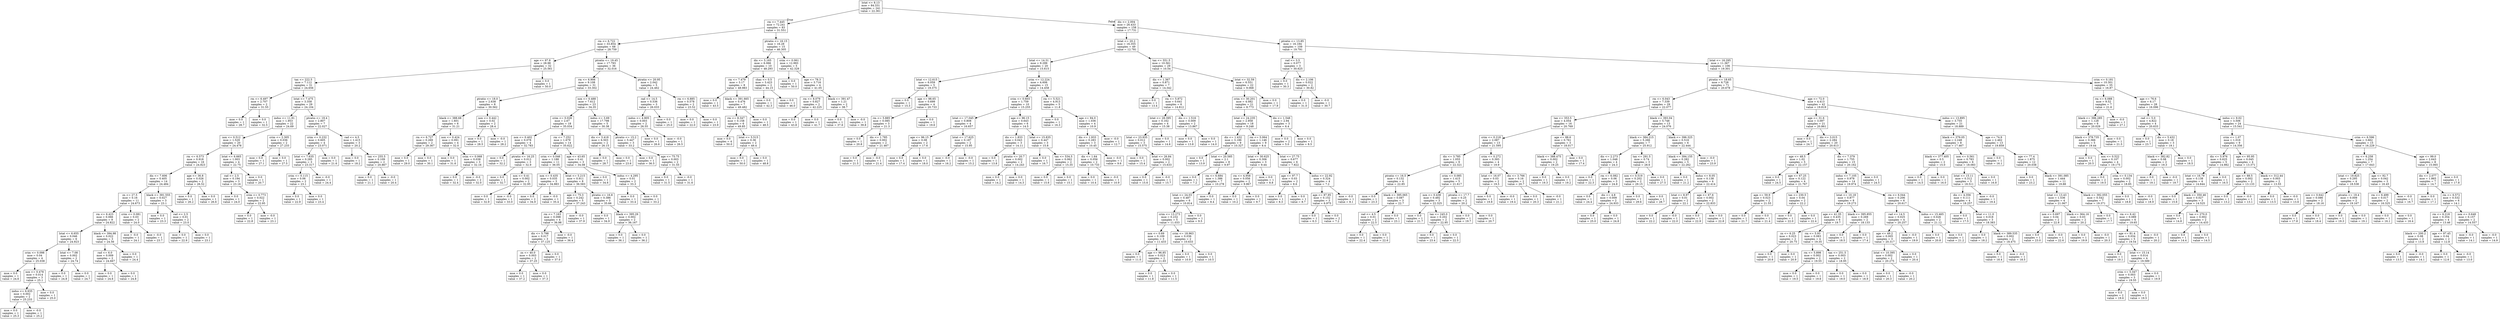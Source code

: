 digraph Tree {
node [shape=box] ;
0 [label="lstat <= 8.13\nmse = 84.331\nsamples = 241\nvalue = 22.361"] ;
1 [label="rm <= 7.445\nmse = 72.241\nsamples = 83\nvalue = 31.551"] ;
0 -> 1 [labeldistance=2.5, labelangle=45, headlabel="True"] ;
2 [label="rm <= 6.722\nmse = 33.854\nsamples = 68\nvalue = 28.759"] ;
1 -> 2 ;
3 [label="age <= 97.8\nmse = 28.98\nsamples = 32\nvalue = 25.561"] ;
2 -> 3 ;
4 [label="tax <= 222.5\nmse = 7.112\nsamples = 31\nvalue = 24.656"] ;
3 -> 4 ;
5 [label="rm <= 6.497\nmse = 2.707\nsamples = 2\nvalue = 31.55"] ;
4 -> 5 ;
6 [label="mse = 0.0\nsamples = 1\nvalue = 28.7"] ;
5 -> 6 ;
7 [label="mse = 0.0\nsamples = 1\nvalue = 32.5"] ;
5 -> 7 ;
8 [label="lstat <= 7.475\nmse = 3.358\nsamples = 29\nvalue = 24.104"] ;
4 -> 8 ;
9 [label="indus <= 11.91\nmse = 1.953\nsamples = 22\nvalue = 24.69"] ;
8 -> 9 ;
10 [label="nox <= 0.512\nmse = 1.529\nsamples = 20\nvalue = 24.478"] ;
9 -> 10 ;
11 [label="rm <= 6.573\nmse = 0.918\nsamples = 16\nvalue = 24.823"] ;
10 -> 11 ;
12 [label="dis <= 7.606\nmse = 0.405\nsamples = 14\nvalue = 24.484"] ;
11 -> 12 ;
13 [label="zn <= 27.5\nmse = 0.16\nsamples = 11\nvalue = 24.673"] ;
12 -> 13 ;
14 [label="rm <= 6.423\nmse = 0.066\nsamples = 9\nvalue = 24.822"] ;
13 -> 14 ;
15 [label="lstat <= 6.655\nmse = 0.046\nsamples = 6\nvalue = 24.923"] ;
14 -> 15 ;
16 [label="crim <= 0.098\nmse = 0.04\nsamples = 4\nvalue = 25.038"] ;
15 -> 16 ;
17 [label="mse = 0.0\nsamples = 1\nvalue = 24.6"] ;
16 -> 17 ;
18 [label="nox <= 0.478\nmse = 0.014\nsamples = 3\nvalue = 25.1"] ;
16 -> 18 ;
19 [label="indus <= 6.935\nmse = 0.002\nsamples = 2\nvalue = 25.233"] ;
18 -> 19 ;
20 [label="mse = 0.0\nsamples = 1\nvalue = 25.3"] ;
19 -> 20 ;
21 [label="mse = -0.0\nsamples = 1\nvalue = 25.2"] ;
19 -> 21 ;
22 [label="mse = 0.0\nsamples = 1\nvalue = 25.0"] ;
18 -> 22 ;
23 [label="lstat <= 7.08\nmse = 0.002\nsamples = 2\nvalue = 24.74"] ;
15 -> 23 ;
24 [label="mse = 0.0\nsamples = 1\nvalue = 24.8"] ;
23 -> 24 ;
25 [label="mse = 0.0\nsamples = 1\nvalue = 24.7"] ;
23 -> 25 ;
26 [label="black <= 394.98\nmse = 0.022\nsamples = 3\nvalue = 24.56"] ;
14 -> 26 ;
27 [label="rad <= 6.0\nmse = 0.009\nsamples = 2\nvalue = 24.667"] ;
26 -> 27 ;
28 [label="mse = 0.0\nsamples = 1\nvalue = 24.6"] ;
27 -> 28 ;
29 [label="mse = 0.0\nsamples = 1\nvalue = 24.8"] ;
27 -> 29 ;
30 [label="mse = 0.0\nsamples = 1\nvalue = 24.4"] ;
26 -> 30 ;
31 [label="crim <= 0.081\nmse = 0.03\nsamples = 2\nvalue = 24.0"] ;
13 -> 31 ;
32 [label="mse = -0.0\nsamples = 1\nvalue = 24.1"] ;
31 -> 32 ;
33 [label="mse = -0.0\nsamples = 1\nvalue = 23.7"] ;
31 -> 33 ;
34 [label="black <= 391.555\nmse = 0.027\nsamples = 3\nvalue = 23.1"] ;
12 -> 34 ;
35 [label="mse = 0.0\nsamples = 1\nvalue = 23.3"] ;
34 -> 35 ;
36 [label="rad <= 2.5\nmse = 0.01\nsamples = 2\nvalue = 23.0"] ;
34 -> 36 ;
37 [label="mse = 0.0\nsamples = 1\nvalue = 22.9"] ;
36 -> 37 ;
38 [label="mse = 0.0\nsamples = 1\nvalue = 23.1"] ;
36 -> 38 ;
39 [label="age <= 36.8\nmse = 0.026\nsamples = 2\nvalue = 26.52"] ;
11 -> 39 ;
40 [label="mse = 0.0\nsamples = 1\nvalue = 26.2"] ;
39 -> 40 ;
41 [label="mse = 0.0\nsamples = 1\nvalue = 26.6"] ;
39 -> 41 ;
42 [label="lstat <= 6.665\nmse = 1.003\nsamples = 4\nvalue = 22.75"] ;
10 -> 42 ;
43 [label="rad <= 2.5\nmse = 0.194\nsamples = 3\nvalue = 23.16"] ;
42 -> 43 ;
44 [label="mse = 0.0\nsamples = 1\nvalue = 24.0"] ;
43 -> 44 ;
45 [label="crim <= 0.773\nmse = 0.022\nsamples = 2\nvalue = 22.95"] ;
43 -> 45 ;
46 [label="mse = 0.0\nsamples = 1\nvalue = 22.8"] ;
45 -> 46 ;
47 [label="mse = -0.0\nsamples = 1\nvalue = 23.1"] ;
45 -> 47 ;
48 [label="mse = 0.0\nsamples = 1\nvalue = 20.7"] ;
42 -> 48 ;
49 [label="crim <= 2.305\nmse = 0.036\nsamples = 2\nvalue = 27.233"] ;
9 -> 49 ;
50 [label="mse = 0.0\nsamples = 1\nvalue = 27.1"] ;
49 -> 50 ;
51 [label="mse = 0.0\nsamples = 1\nvalue = 27.5"] ;
49 -> 51 ;
52 [label="ptratio <= 19.4\nmse = 2.807\nsamples = 7\nvalue = 22.027"] ;
8 -> 52 ;
53 [label="crim <= 0.232\nmse = 0.605\nsamples = 4\nvalue = 23.071"] ;
52 -> 53 ;
54 [label="lstat <= 7.635\nmse = 0.285\nsamples = 3\nvalue = 23.317"] ;
53 -> 54 ;
55 [label="crim <= 0.115\nmse = 0.06\nsamples = 2\nvalue = 23.1"] ;
54 -> 55 ;
56 [label="mse = 0.0\nsamples = 1\nvalue = 22.9"] ;
55 -> 56 ;
57 [label="mse = 0.0\nsamples = 1\nvalue = 23.4"] ;
55 -> 57 ;
58 [label="mse = -0.0\nsamples = 1\nvalue = 24.4"] ;
54 -> 58 ;
59 [label="mse = 0.0\nsamples = 1\nvalue = 21.6"] ;
53 -> 59 ;
60 [label="rad <= 4.5\nmse = 1.415\nsamples = 3\nvalue = 20.2"] ;
52 -> 60 ;
61 [label="mse = 0.0\nsamples = 1\nvalue = 18.2"] ;
60 -> 61 ;
62 [label="tax <= 255.5\nmse = 0.109\nsamples = 2\nvalue = 20.867"] ;
60 -> 62 ;
63 [label="mse = 0.0\nsamples = 1\nvalue = 21.1"] ;
62 -> 63 ;
64 [label="mse = -0.0\nsamples = 1\nvalue = 20.4"] ;
62 -> 64 ;
65 [label="mse = 0.0\nsamples = 1\nvalue = 50.0"] ;
3 -> 65 ;
66 [label="ptratio <= 19.45\nmse = 17.793\nsamples = 36\nvalue = 32.016"] ;
2 -> 66 ;
67 [label="rm <= 6.906\nmse = 9.108\nsamples = 31\nvalue = 33.302"] ;
66 -> 67 ;
68 [label="ptratio <= 18.0\nmse = 2.638\nsamples = 8\nvalue = 30.562"] ;
67 -> 68 ;
69 [label="black <= 388.68\nmse = 1.601\nsamples = 6\nvalue = 31.21"] ;
68 -> 69 ;
70 [label="rm <= 6.727\nmse = 0.269\nsamples = 2\nvalue = 29.367"] ;
69 -> 70 ;
71 [label="mse = 0.0\nsamples = 1\nvalue = 29.0"] ;
70 -> 71 ;
72 [label="mse = 0.0\nsamples = 1\nvalue = 30.1"] ;
70 -> 72 ;
73 [label="nox <= 0.424\nmse = 0.091\nsamples = 4\nvalue = 32.0"] ;
69 -> 73 ;
74 [label="mse = 0.0\nsamples = 1\nvalue = 31.6"] ;
73 -> 74 ;
75 [label="crim <= 0.068\nmse = 0.038\nsamples = 3\nvalue = 32.16"] ;
73 -> 75 ;
76 [label="mse = 0.0\nsamples = 1\nvalue = 32.4"] ;
75 -> 76 ;
77 [label="mse = -0.0\nsamples = 2\nvalue = 32.0"] ;
75 -> 77 ;
78 [label="nox <= 0.442\nmse = 0.02\nsamples = 2\nvalue = 28.4"] ;
68 -> 78 ;
79 [label="mse = 0.0\nsamples = 1\nvalue = 28.5"] ;
78 -> 79 ;
80 [label="mse = -0.0\nsamples = 1\nvalue = 28.2"] ;
78 -> 80 ;
81 [label="nox <= 0.488\nmse = 7.612\nsamples = 23\nvalue = 34.35"] ;
67 -> 81 ;
82 [label="crim <= 0.026\nmse = 2.67\nsamples = 18\nvalue = 35.034"] ;
81 -> 82 ;
83 [label="nox <= 0.402\nmse = 0.078\nsamples = 4\nvalue = 32.783"] ;
82 -> 83 ;
84 [label="mse = 0.0\nsamples = 1\nvalue = 32.2"] ;
83 -> 84 ;
85 [label="ptratio <= 16.25\nmse = 0.012\nsamples = 3\nvalue = 32.9"] ;
83 -> 85 ;
86 [label="mse = 0.0\nsamples = 1\nvalue = 32.7"] ;
85 -> 86 ;
87 [label="nox <= 0.41\nmse = 0.002\nsamples = 2\nvalue = 32.95"] ;
85 -> 87 ;
88 [label="mse = 0.0\nsamples = 1\nvalue = 32.9"] ;
87 -> 88 ;
89 [label="mse = -0.0\nsamples = 1\nvalue = 33.0"] ;
87 -> 89 ;
90 [label="rm <= 7.252\nmse = 1.679\nsamples = 14\nvalue = 35.622"] ;
82 -> 90 ;
91 [label="crim <= 0.046\nmse = 1.188\nsamples = 11\nvalue = 36.05"] ;
90 -> 91 ;
92 [label="nox <= 0.435\nmse = 0.035\nsamples = 3\nvalue = 34.983"] ;
91 -> 92 ;
93 [label="mse = 0.0\nsamples = 2\nvalue = 34.9"] ;
92 -> 93 ;
94 [label="mse = -0.0\nsamples = 1\nvalue = 35.4"] ;
92 -> 94 ;
95 [label="lstat <= 5.215\nmse = 0.911\nsamples = 8\nvalue = 36.583"] ;
91 -> 95 ;
96 [label="age <= 75.3\nmse = 0.242\nsamples = 5\nvalue = 37.243"] ;
95 -> 96 ;
97 [label="rm <= 7.163\nmse = 0.098\nsamples = 4\nvalue = 36.98"] ;
96 -> 97 ;
98 [label="dis <= 5.798\nmse = 0.017\nsamples = 3\nvalue = 37.125"] ;
97 -> 98 ;
99 [label="zn <= 40.0\nmse = 0.003\nsamples = 2\nvalue = 37.25"] ;
98 -> 99 ;
100 [label="mse = 0.0\nsamples = 1\nvalue = 37.2"] ;
99 -> 100 ;
101 [label="mse = 0.0\nsamples = 1\nvalue = 37.3"] ;
99 -> 101 ;
102 [label="mse = 0.0\nsamples = 1\nvalue = 37.0"] ;
98 -> 102 ;
103 [label="mse = -0.0\nsamples = 1\nvalue = 36.4"] ;
97 -> 103 ;
104 [label="mse = -0.0\nsamples = 1\nvalue = 37.9"] ;
96 -> 104 ;
105 [label="ptratio <= 16.8\nmse = 0.386\nsamples = 3\nvalue = 35.66"] ;
95 -> 105 ;
106 [label="mse = 0.0\nsamples = 1\nvalue = 34.9"] ;
105 -> 106 ;
107 [label="black <= 395.29\nmse = 0.002\nsamples = 2\nvalue = 36.167"] ;
105 -> 107 ;
108 [label="mse = 0.0\nsamples = 1\nvalue = 36.1"] ;
107 -> 108 ;
109 [label="mse = 0.0\nsamples = 1\nvalue = 36.2"] ;
107 -> 109 ;
110 [label="age <= 43.65\nmse = 0.41\nsamples = 3\nvalue = 34.08"] ;
90 -> 110 ;
111 [label="mse = 0.0\nsamples = 1\nvalue = 34.6"] ;
110 -> 111 ;
112 [label="indus <= 4.295\nmse = 0.01\nsamples = 2\nvalue = 33.3"] ;
110 -> 112 ;
113 [label="mse = 0.0\nsamples = 1\nvalue = 33.4"] ;
112 -> 113 ;
114 [label="mse = 0.0\nsamples = 1\nvalue = 33.2"] ;
112 -> 114 ;
115 [label="indus <= 3.69\nmse = 17.798\nsamples = 5\nvalue = 30.38"] ;
81 -> 115 ;
116 [label="dis <= 3.418\nmse = 6.503\nsamples = 2\nvalue = 26.15"] ;
115 -> 116 ;
117 [label="mse = 0.0\nsamples = 1\nvalue = 28.7"] ;
116 -> 117 ;
118 [label="mse = 0.0\nsamples = 1\nvalue = 23.6"] ;
116 -> 118 ;
119 [label="ptratio <= 15.2\nmse = 5.447\nsamples = 3\nvalue = 33.2"] ;
115 -> 119 ;
120 [label="mse = 0.0\nsamples = 1\nvalue = 36.5"] ;
119 -> 120 ;
121 [label="age <= 75.75\nmse = 0.003\nsamples = 2\nvalue = 31.55"] ;
119 -> 121 ;
122 [label="mse = 0.0\nsamples = 1\nvalue = 31.5"] ;
121 -> 122 ;
123 [label="mse = -0.0\nsamples = 1\nvalue = 31.6"] ;
121 -> 123 ;
124 [label="ptratio <= 20.95\nmse = 2.042\nsamples = 5\nvalue = 24.462"] ;
66 -> 124 ;
125 [label="rad <= 14.5\nmse = 0.536\nsamples = 3\nvalue = 26.033"] ;
124 -> 125 ;
126 [label="indus <= 4.905\nmse = 0.003\nsamples = 2\nvalue = 26.55"] ;
125 -> 126 ;
127 [label="mse = 0.0\nsamples = 1\nvalue = 26.6"] ;
126 -> 127 ;
128 [label="mse = -0.0\nsamples = 1\nvalue = 26.5"] ;
126 -> 128 ;
129 [label="mse = 0.0\nsamples = 1\nvalue = 25.0"] ;
125 -> 129 ;
130 [label="rm <= 6.885\nmse = 0.578\nsamples = 2\nvalue = 23.52"] ;
124 -> 130 ;
131 [label="mse = 0.0\nsamples = 1\nvalue = 22.0"] ;
130 -> 131 ;
132 [label="mse = 0.0\nsamples = 1\nvalue = 23.9"] ;
130 -> 132 ;
133 [label="ptratio <= 16.15\nmse = 16.28\nsamples = 15\nvalue = 46.305"] ;
1 -> 133 ;
134 [label="dis <= 5.165\nmse = 6.066\nsamples = 10\nvalue = 48.293"] ;
133 -> 134 ;
135 [label="rm <= 7.479\nmse = 3.17\nsamples = 8\nvalue = 48.983"] ;
134 -> 135 ;
136 [label="mse = 0.0\nsamples = 1\nvalue = 43.5"] ;
135 -> 136 ;
137 [label="black <= 391.665\nmse = 0.476\nsamples = 7\nvalue = 49.482"] ;
135 -> 137 ;
138 [label="rm <= 8.347\nmse = 0.158\nsamples = 6\nvalue = 49.85"] ;
137 -> 138 ;
139 [label="mse = 0.0\nsamples = 4\nvalue = 50.0"] ;
138 -> 139 ;
140 [label="lstat <= 5.515\nmse = 0.36\nsamples = 2\nvalue = 49.4"] ;
138 -> 140 ;
141 [label="mse = 0.0\nsamples = 1\nvalue = 50.0"] ;
140 -> 141 ;
142 [label="mse = 0.0\nsamples = 1\nvalue = 48.8"] ;
140 -> 142 ;
143 [label="mse = 0.0\nsamples = 1\nvalue = 48.5"] ;
137 -> 143 ;
144 [label="chas <= 0.5\nmse = 3.423\nsamples = 2\nvalue = 44.15"] ;
134 -> 144 ;
145 [label="mse = 0.0\nsamples = 1\nvalue = 42.3"] ;
144 -> 145 ;
146 [label="mse = 0.0\nsamples = 1\nvalue = 46.0"] ;
144 -> 146 ;
147 [label="crim <= 0.061\nmse = 12.993\nsamples = 5\nvalue = 42.329"] ;
133 -> 147 ;
148 [label="mse = 0.0\nsamples = 1\nvalue = 50.0"] ;
147 -> 148 ;
149 [label="age <= 78.3\nmse = 3.716\nsamples = 4\nvalue = 41.05"] ;
147 -> 149 ;
150 [label="rm <= 8.079\nmse = 0.827\nsamples = 2\nvalue = 42.225"] ;
149 -> 150 ;
151 [label="mse = 0.0\nsamples = 1\nvalue = 43.8"] ;
150 -> 151 ;
152 [label="mse = 0.0\nsamples = 1\nvalue = 41.7"] ;
150 -> 152 ;
153 [label="black <= 391.47\nmse = 1.21\nsamples = 2\nvalue = 38.7"] ;
149 -> 153 ;
154 [label="mse = 0.0\nsamples = 1\nvalue = 37.6"] ;
153 -> 154 ;
155 [label="mse = -0.0\nsamples = 1\nvalue = 39.8"] ;
153 -> 155 ;
156 [label="dis <= 2.004\nmse = 26.433\nsamples = 158\nvalue = 17.731"] ;
0 -> 156 [labeldistance=2.5, labelangle=-45, headlabel="False"] ;
157 [label="lstat <= 20.2\nmse = 16.355\nsamples = 49\nvalue = 12.781"] ;
156 -> 157 ;
158 [label="lstat <= 14.31\nmse = 9.299\nsamples = 20\nvalue = 15.615"] ;
157 -> 158 ;
159 [label="lstat <= 12.615\nmse = 6.059\nsamples = 5\nvalue = 19.375"] ;
158 -> 159 ;
160 [label="mse = 0.0\nsamples = 1\nvalue = 15.3"] ;
159 -> 160 ;
161 [label="age <= 98.65\nmse = 0.699\nsamples = 4\nvalue = 20.733"] ;
159 -> 161 ;
162 [label="rm <= 5.885\nmse = 0.085\nsamples = 3\nvalue = 21.3"] ;
161 -> 162 ;
163 [label="mse = 0.0\nsamples = 1\nvalue = 20.8"] ;
162 -> 163 ;
164 [label="dis <= 1.785\nmse = 0.002\nsamples = 2\nvalue = 21.467"] ;
162 -> 164 ;
165 [label="mse = 0.0\nsamples = 1\nvalue = 21.5"] ;
164 -> 165 ;
166 [label="mse = -0.0\nsamples = 1\nvalue = 21.4"] ;
164 -> 166 ;
167 [label="mse = 0.0\nsamples = 1\nvalue = 19.6"] ;
161 -> 167 ;
168 [label="crim <= 12.224\nmse = 4.606\nsamples = 15\nvalue = 14.458"] ;
158 -> 168 ;
169 [label="crim <= 0.603\nmse = 1.759\nsamples = 10\nvalue = 15.255"] ;
168 -> 169 ;
170 [label="lstat <= 17.045\nmse = 0.808\nsamples = 4\nvalue = 16.657"] ;
169 -> 170 ;
171 [label="age <= 96.15\nmse = 0.08\nsamples = 2\nvalue = 17.6"] ;
170 -> 171 ;
172 [label="mse = 0.0\nsamples = 1\nvalue = 17.4"] ;
171 -> 172 ;
173 [label="mse = 0.0\nsamples = 1\nvalue = 18.0"] ;
171 -> 173 ;
174 [label="lstat <= 17.625\nmse = 0.187\nsamples = 2\nvalue = 15.95"] ;
170 -> 174 ;
175 [label="mse = -0.0\nsamples = 1\nvalue = 16.2"] ;
174 -> 175 ;
176 [label="mse = -0.0\nsamples = 1\nvalue = 15.2"] ;
174 -> 176 ;
177 [label="age <= 96.15\nmse = 0.643\nsamples = 6\nvalue = 14.5"] ;
169 -> 177 ;
178 [label="dis <= 1.833\nmse = 0.043\nsamples = 3\nvalue = 14.11"] ;
177 -> 178 ;
179 [label="mse = 0.0\nsamples = 1\nvalue = 13.8"] ;
178 -> 179 ;
180 [label="ptratio <= 20.7\nmse = 0.002\nsamples = 2\nvalue = 14.243"] ;
178 -> 180 ;
181 [label="mse = 0.0\nsamples = 1\nvalue = 14.2"] ;
180 -> 181 ;
182 [label="mse = 0.0\nsamples = 1\nvalue = 14.3"] ;
180 -> 182 ;
183 [label="lstat <= 15.835\nmse = 0.447\nsamples = 3\nvalue = 15.8"] ;
177 -> 183 ;
184 [label="mse = 0.0\nsamples = 1\nvalue = 16.7"] ;
183 -> 184 ;
185 [label="tax <= 534.5\nmse = 0.062\nsamples = 2\nvalue = 15.35"] ;
183 -> 185 ;
186 [label="mse = 0.0\nsamples = 1\nvalue = 15.6"] ;
185 -> 186 ;
187 [label="mse = 0.0\nsamples = 1\nvalue = 15.1"] ;
185 -> 187 ;
188 [label="rm <= 5.521\nmse = 4.913\nsamples = 5\nvalue = 11.8"] ;
168 -> 188 ;
189 [label="mse = 0.0\nsamples = 1\nvalue = 16.3"] ;
188 -> 189 ;
190 [label="age <= 94.0\nmse = 1.036\nsamples = 4\nvalue = 10.9"] ;
188 -> 190 ;
191 [label="dis <= 1.933\nmse = 0.283\nsamples = 3\nvalue = 10.45"] ;
190 -> 191 ;
192 [label="dis <= 1.64\nmse = 0.056\nsamples = 2\nvalue = 10.733"] ;
191 -> 192 ;
193 [label="mse = 0.0\nsamples = 1\nvalue = 10.4"] ;
192 -> 193 ;
194 [label="mse = -0.0\nsamples = 1\nvalue = 10.9"] ;
192 -> 194 ;
195 [label="mse = -0.0\nsamples = 1\nvalue = 9.6"] ;
191 -> 195 ;
196 [label="mse = -0.0\nsamples = 1\nvalue = 12.7"] ;
190 -> 196 ;
197 [label="tax <= 551.5\nmse = 10.561\nsamples = 29\nvalue = 10.54"] ;
157 -> 197 ;
198 [label="dis <= 1.367\nmse = 0.871\nsamples = 7\nvalue = 14.342"] ;
197 -> 198 ;
199 [label="mse = 0.0\nsamples = 1\nvalue = 13.4"] ;
198 -> 199 ;
200 [label="rm <= 5.872\nmse = 0.641\nsamples = 6\nvalue = 14.812"] ;
198 -> 200 ;
201 [label="lstat <= 28.395\nmse = 0.162\nsamples = 4\nvalue = 15.38"] ;
200 -> 201 ;
202 [label="lstat <= 23.935\nmse = 0.012\nsamples = 3\nvalue = 15.575"] ;
201 -> 202 ;
203 [label="mse = 0.0\nsamples = 1\nvalue = 15.4"] ;
202 -> 203 ;
204 [label="lstat <= 26.84\nmse = 0.002\nsamples = 2\nvalue = 15.633"] ;
202 -> 204 ;
205 [label="mse = 0.0\nsamples = 1\nvalue = 15.6"] ;
204 -> 205 ;
206 [label="mse = -0.0\nsamples = 1\nvalue = 15.7"] ;
204 -> 206 ;
207 [label="mse = 0.0\nsamples = 1\nvalue = 14.6"] ;
201 -> 207 ;
208 [label="dis <= 1.516\nmse = 0.009\nsamples = 2\nvalue = 13.867"] ;
200 -> 208 ;
209 [label="mse = 0.0\nsamples = 1\nvalue = 13.8"] ;
208 -> 209 ;
210 [label="mse = 0.0\nsamples = 1\nvalue = 14.0"] ;
208 -> 210 ;
211 [label="lstat <= 32.59\nmse = 6.551\nsamples = 22\nvalue = 9.068"] ;
197 -> 211 ;
212 [label="crim <= 30.201\nmse = 4.082\nsamples = 21\nvalue = 8.773"] ;
211 -> 212 ;
213 [label="lstat <= 24.235\nmse = 2.958\nsamples = 18\nvalue = 9.248"] ;
212 -> 213 ;
214 [label="dis <= 1.432\nmse = 3.186\nsamples = 9\nvalue = 10.327"] ;
213 -> 214 ;
215 [label="mse = 0.0\nsamples = 1\nvalue = 13.9"] ;
214 -> 215 ;
216 [label="lstat <= 20.585\nmse = 2.1\nsamples = 8\nvalue = 9.97"] ;
214 -> 216 ;
217 [label="mse = 0.0\nsamples = 1\nvalue = 7.2"] ;
216 -> 217 ;
218 [label="rm <= 6.684\nmse = 1.386\nsamples = 7\nvalue = 10.278"] ;
216 -> 218 ;
219 [label="lstat <= 24.03\nmse = 0.487\nsamples = 6\nvalue = 10.814"] ;
218 -> 219 ;
220 [label="crim <= 13.273\nmse = 0.232\nsamples = 5\nvalue = 11.033"] ;
219 -> 220 ;
221 [label="nox <= 0.69\nmse = 0.109\nsamples = 3\nvalue = 11.433"] ;
220 -> 221 ;
222 [label="mse = 0.0\nsamples = 1\nvalue = 11.0"] ;
221 -> 222 ;
223 [label="age <= 96.85\nmse = 0.023\nsamples = 2\nvalue = 11.65"] ;
221 -> 223 ;
224 [label="mse = 0.0\nsamples = 1\nvalue = 11.8"] ;
223 -> 224 ;
225 [label="mse = 0.0\nsamples = 1\nvalue = 11.5"] ;
223 -> 225 ;
226 [label="crim <= 18.963\nmse = 0.036\nsamples = 2\nvalue = 10.633"] ;
220 -> 226 ;
227 [label="mse = 0.0\nsamples = 1\nvalue = 10.9"] ;
226 -> 227 ;
228 [label="mse = 0.0\nsamples = 1\nvalue = 10.5"] ;
226 -> 228 ;
229 [label="mse = 0.0\nsamples = 1\nvalue = 9.5"] ;
219 -> 229 ;
230 [label="mse = 0.0\nsamples = 1\nvalue = 8.4"] ;
218 -> 230 ;
231 [label="rm <= 5.064\nmse = 1.146\nsamples = 9\nvalue = 8.4"] ;
213 -> 231 ;
232 [label="lstat <= 30.625\nmse = 0.306\nsamples = 3\nvalue = 9.44"] ;
231 -> 232 ;
233 [label="rm <= 4.958\nmse = 0.056\nsamples = 2\nvalue = 9.867"] ;
232 -> 233 ;
234 [label="mse = 0.0\nsamples = 1\nvalue = 10.2"] ;
233 -> 234 ;
235 [label="mse = 0.0\nsamples = 1\nvalue = 9.7"] ;
233 -> 235 ;
236 [label="mse = 0.0\nsamples = 1\nvalue = 8.8"] ;
232 -> 236 ;
237 [label="lstat <= 27.75\nmse = 0.677\nsamples = 6\nvalue = 7.822"] ;
231 -> 237 ;
238 [label="age <= 97.7\nmse = 0.03\nsamples = 2\nvalue = 8.6"] ;
237 -> 238 ;
239 [label="mse = 0.0\nsamples = 1\nvalue = 8.3"] ;
238 -> 239 ;
240 [label="mse = 0.0\nsamples = 1\nvalue = 8.7"] ;
238 -> 240 ;
241 [label="indus <= 22.92\nmse = 0.324\nsamples = 4\nvalue = 7.2"] ;
237 -> 241 ;
242 [label="age <= 87.95\nmse = 0.152\nsamples = 3\nvalue = 6.975"] ;
241 -> 242 ;
243 [label="mse = 0.0\nsamples = 1\nvalue = 6.3"] ;
242 -> 243 ;
244 [label="mse = 0.0\nsamples = 2\nvalue = 7.2"] ;
242 -> 244 ;
245 [label="mse = -0.0\nsamples = 1\nvalue = 8.1"] ;
241 -> 245 ;
246 [label="dis <= 1.548\nmse = 2.94\nsamples = 3\nvalue = 6.4"] ;
212 -> 246 ;
247 [label="mse = 0.0\nsamples = 2\nvalue = 5.0"] ;
246 -> 247 ;
248 [label="mse = 0.0\nsamples = 1\nvalue = 8.5"] ;
246 -> 248 ;
249 [label="mse = 0.0\nsamples = 1\nvalue = 17.9"] ;
211 -> 249 ;
250 [label="ptratio <= 13.85\nmse = 16.184\nsamples = 109\nvalue = 19.791"] ;
156 -> 250 ;
251 [label="rad <= 3.5\nmse = 0.077\nsamples = 3\nvalue = 30.625"] ;
250 -> 251 ;
252 [label="mse = 0.0\nsamples = 1\nvalue = 30.3"] ;
251 -> 252 ;
253 [label="dis <= 2.106\nmse = 0.022\nsamples = 2\nvalue = 30.82"] ;
251 -> 253 ;
254 [label="mse = 0.0\nsamples = 1\nvalue = 31.0"] ;
253 -> 254 ;
255 [label="mse = -0.0\nsamples = 1\nvalue = 30.7"] ;
253 -> 255 ;
256 [label="lstat <= 16.295\nmse = 11.367\nsamples = 106\nvalue = 19.301"] ;
250 -> 256 ;
257 [label="ptratio <= 18.65\nmse = 6.728\nsamples = 71\nvalue = 20.678"] ;
256 -> 257 ;
258 [label="rm <= 6.043\nmse = 7.339\nsamples = 29\nvalue = 22.077"] ;
257 -> 258 ;
259 [label="tax <= 353.5\nmse = 4.054\nsamples = 16\nvalue = 20.769"] ;
258 -> 259 ;
260 [label="crim <= 0.218\nmse = 2.087\nsamples = 13\nvalue = 21.595"] ;
259 -> 260 ;
261 [label="dis <= 3.785\nmse = 1.055\nsamples = 9\nvalue = 22.321"] ;
260 -> 261 ;
262 [label="ptratio <= 16.5\nmse = 0.132\nsamples = 4\nvalue = 22.85"] ;
261 -> 262 ;
263 [label="mse = 0.0\nsamples = 1\nvalue = 23.3"] ;
262 -> 263 ;
264 [label="black <= 395.065\nmse = 0.087\nsamples = 3\nvalue = 22.7"] ;
262 -> 264 ;
265 [label="rad <= 4.5\nmse = 0.01\nsamples = 2\nvalue = 22.5"] ;
264 -> 265 ;
266 [label="mse = 0.0\nsamples = 1\nvalue = 22.4"] ;
265 -> 266 ;
267 [label="mse = 0.0\nsamples = 1\nvalue = 22.6"] ;
265 -> 267 ;
268 [label="mse = 0.0\nsamples = 1\nvalue = 23.1"] ;
264 -> 268 ;
269 [label="crim <= 0.085\nmse = 1.415\nsamples = 5\nvalue = 21.617"] ;
261 -> 269 ;
270 [label="nox <= 0.438\nmse = 0.492\nsamples = 3\nvalue = 22.325"] ;
269 -> 270 ;
271 [label="mse = 0.0\nsamples = 1\nvalue = 21.7"] ;
270 -> 271 ;
272 [label="tax <= 245.0\nmse = 0.202\nsamples = 2\nvalue = 22.95"] ;
270 -> 272 ;
273 [label="mse = 0.0\nsamples = 1\nvalue = 23.4"] ;
272 -> 273 ;
274 [label="mse = 0.0\nsamples = 1\nvalue = 22.5"] ;
272 -> 274 ;
275 [label="ptratio <= 17.7\nmse = 0.25\nsamples = 2\nvalue = 20.2"] ;
269 -> 275 ;
276 [label="mse = 0.0\nsamples = 1\nvalue = 19.7"] ;
275 -> 276 ;
277 [label="mse = 0.0\nsamples = 1\nvalue = 20.7"] ;
275 -> 277 ;
278 [label="crim <= 0.272\nmse = 0.393\nsamples = 4\nvalue = 19.9"] ;
260 -> 278 ;
279 [label="lstat <= 16.07\nmse = 0.03\nsamples = 2\nvalue = 19.5"] ;
278 -> 279 ;
280 [label="mse = 0.0\nsamples = 1\nvalue = 19.8"] ;
279 -> 280 ;
281 [label="mse = -0.0\nsamples = 1\nvalue = 19.4"] ;
279 -> 281 ;
282 [label="dis <= 3.766\nmse = 0.16\nsamples = 2\nvalue = 20.7"] ;
278 -> 282 ;
283 [label="mse = 0.0\nsamples = 1\nvalue = 20.3"] ;
282 -> 283 ;
284 [label="mse = -0.0\nsamples = 1\nvalue = 21.1"] ;
282 -> 284 ;
285 [label="age <= 88.6\nmse = 0.761\nsamples = 3\nvalue = 18.017"] ;
259 -> 285 ;
286 [label="black <= 388.475\nmse = 0.002\nsamples = 2\nvalue = 19.25"] ;
285 -> 286 ;
287 [label="mse = 0.0\nsamples = 1\nvalue = 19.3"] ;
286 -> 287 ;
288 [label="mse = 0.0\nsamples = 1\nvalue = 19.2"] ;
286 -> 288 ;
289 [label="mse = 0.0\nsamples = 1\nvalue = 17.4"] ;
285 -> 289 ;
290 [label="black <= 393.04\nmse = 5.748\nsamples = 13\nvalue = 24.076"] ;
258 -> 290 ;
291 [label="black <= 384.215\nmse = 5.266\nsamples = 7\nvalue = 25.912"] ;
290 -> 291 ;
292 [label="dis <= 2.273\nmse = 1.048\nsamples = 4\nvalue = 24.3"] ;
291 -> 292 ;
293 [label="mse = 0.0\nsamples = 1\nvalue = 22.3"] ;
292 -> 293 ;
294 [label="rm <= 6.082\nmse = 0.06\nsamples = 3\nvalue = 24.8"] ;
292 -> 294 ;
295 [label="mse = 0.0\nsamples = 1\nvalue = 24.4"] ;
294 -> 295 ;
296 [label="dis <= 4.8\nmse = 0.009\nsamples = 2\nvalue = 24.933"] ;
294 -> 296 ;
297 [label="mse = 0.0\nsamples = 1\nvalue = 25.0"] ;
296 -> 297 ;
298 [label="mse = 0.0\nsamples = 1\nvalue = 24.8"] ;
296 -> 298 ;
299 [label="tax <= 291.5\nmse = 0.74\nsamples = 3\nvalue = 28.6"] ;
291 -> 299 ;
300 [label="nox <= 0.519\nmse = 0.202\nsamples = 2\nvalue = 29.15"] ;
299 -> 300 ;
301 [label="mse = 0.0\nsamples = 1\nvalue = 29.6"] ;
300 -> 301 ;
302 [label="mse = 0.0\nsamples = 1\nvalue = 28.7"] ;
300 -> 302 ;
303 [label="mse = 0.0\nsamples = 1\nvalue = 27.5"] ;
299 -> 303 ;
304 [label="black <= 396.325\nmse = 0.516\nsamples = 6\nvalue = 22.444"] ;
290 -> 304 ;
305 [label="black <= 394.155\nmse = 0.282\nsamples = 5\nvalue = 22.262"] ;
304 -> 305 ;
306 [label="mse = 0.0\nsamples = 1\nvalue = 21.2"] ;
305 -> 306 ;
307 [label="indus <= 8.05\nmse = 0.138\nsamples = 4\nvalue = 22.414"] ;
305 -> 307 ;
308 [label="lstat <= 8.97\nmse = 0.01\nsamples = 2\nvalue = 22.1"] ;
307 -> 308 ;
309 [label="mse = 0.0\nsamples = 1\nvalue = 22.2"] ;
308 -> 309 ;
310 [label="mse = -0.0\nsamples = 1\nvalue = 22.0"] ;
308 -> 310 ;
311 [label="age <= 67.6\nmse = 0.002\nsamples = 2\nvalue = 22.833"] ;
307 -> 311 ;
312 [label="mse = 0.0\nsamples = 1\nvalue = 22.9"] ;
311 -> 312 ;
313 [label="mse = 0.0\nsamples = 1\nvalue = 22.8"] ;
311 -> 313 ;
314 [label="mse = -0.0\nsamples = 1\nvalue = 23.9"] ;
304 -> 314 ;
315 [label="age <= 72.0\nmse = 4.413\nsamples = 42\nvalue = 19.819"] ;
257 -> 315 ;
316 [label="age <= 31.6\nmse = 3.097\nsamples = 21\nvalue = 20.861"] ;
315 -> 316 ;
317 [label="mse = 0.0\nsamples = 1\nvalue = 24.7"] ;
316 -> 317 ;
318 [label="dis <= 3.015\nmse = 2.284\nsamples = 20\nvalue = 20.613"] ;
316 -> 318 ;
319 [label="age <= 48.5\nmse = 1.02\nsamples = 5\nvalue = 22.157"] ;
318 -> 319 ;
320 [label="mse = 0.0\nsamples = 1\nvalue = 24.5"] ;
319 -> 320 ;
321 [label="age <= 67.25\nmse = 0.122\nsamples = 4\nvalue = 21.767"] ;
319 -> 321 ;
322 [label="age <= 59.9\nmse = 0.023\nsamples = 2\nvalue = 21.55"] ;
321 -> 322 ;
323 [label="mse = 0.0\nsamples = 1\nvalue = 21.7"] ;
322 -> 323 ;
324 [label="mse = 0.0\nsamples = 1\nvalue = 21.4"] ;
322 -> 324 ;
325 [label="tax <= 230.5\nmse = 0.04\nsamples = 2\nvalue = 22.2"] ;
321 -> 325 ;
326 [label="mse = 0.0\nsamples = 1\nvalue = 22.0"] ;
325 -> 326 ;
327 [label="mse = 0.0\nsamples = 1\nvalue = 22.4"] ;
325 -> 327 ;
328 [label="dis <= 7.379\nmse = 1.755\nsamples = 15\nvalue = 20.162"] ;
318 -> 328 ;
329 [label="indus <= 7.105\nmse = 0.978\nsamples = 14\nvalue = 19.974"] ;
328 -> 329 ;
330 [label="lstat <= 10.18\nmse = 0.877\nsamples = 8\nvalue = 19.273"] ;
329 -> 330 ;
331 [label="age <= 41.35\nmse = 0.435\nsamples = 6\nvalue = 19.7"] ;
330 -> 331 ;
332 [label="zn <= 6.25\nmse = 0.023\nsamples = 2\nvalue = 20.75"] ;
331 -> 332 ;
333 [label="mse = 0.0\nsamples = 1\nvalue = 20.6"] ;
332 -> 333 ;
334 [label="mse = 0.0\nsamples = 1\nvalue = 20.9"] ;
332 -> 334 ;
335 [label="rm <= 5.93\nmse = 0.083\nsamples = 4\nvalue = 19.35"] ;
331 -> 335 ;
336 [label="rm <= 5.898\nmse = 0.002\nsamples = 2\nvalue = 19.55"] ;
335 -> 336 ;
337 [label="mse = 0.0\nsamples = 1\nvalue = 19.5"] ;
336 -> 337 ;
338 [label="mse = 0.0\nsamples = 1\nvalue = 19.6"] ;
336 -> 338 ;
339 [label="tax <= 251.5\nmse = 0.003\nsamples = 2\nvalue = 18.95"] ;
335 -> 339 ;
340 [label="mse = 0.0\nsamples = 1\nvalue = 19.0"] ;
339 -> 340 ;
341 [label="mse = 0.0\nsamples = 1\nvalue = 18.9"] ;
339 -> 341 ;
342 [label="black <= 395.855\nmse = 0.269\nsamples = 2\nvalue = 18.133"] ;
330 -> 342 ;
343 [label="mse = 0.0\nsamples = 1\nvalue = 18.5"] ;
342 -> 343 ;
344 [label="mse = 0.0\nsamples = 1\nvalue = 17.4"] ;
342 -> 344 ;
345 [label="rm <= 6.044\nmse = 0.206\nsamples = 6\nvalue = 20.617"] ;
329 -> 345 ;
346 [label="rad <= 14.5\nmse = 0.025\nsamples = 4\nvalue = 20.257"] ;
345 -> 346 ;
347 [label="age <= 49.2\nmse = 0.005\nsamples = 3\nvalue = 20.317"] ;
346 -> 347 ;
348 [label="lstat <= 10.395\nmse = 0.002\nsamples = 2\nvalue = 20.275"] ;
347 -> 348 ;
349 [label="mse = 0.0\nsamples = 1\nvalue = 20.3"] ;
348 -> 349 ;
350 [label="mse = -0.0\nsamples = 1\nvalue = 20.2"] ;
348 -> 350 ;
351 [label="mse = 0.0\nsamples = 1\nvalue = 20.4"] ;
347 -> 351 ;
352 [label="mse = -0.0\nsamples = 1\nvalue = 19.9"] ;
346 -> 352 ;
353 [label="indus <= 15.465\nmse = 0.026\nsamples = 2\nvalue = 21.12"] ;
345 -> 353 ;
354 [label="mse = 0.0\nsamples = 1\nvalue = 20.8"] ;
353 -> 354 ;
355 [label="mse = 0.0\nsamples = 1\nvalue = 21.2"] ;
353 -> 355 ;
356 [label="mse = 0.0\nsamples = 1\nvalue = 24.5"] ;
328 -> 356 ;
357 [label="indus <= 13.895\nmse = 3.755\nsamples = 21\nvalue = 18.889"] ;
315 -> 357 ;
358 [label="black <= 379.05\nmse = 2.248\nsamples = 8\nvalue = 17.467"] ;
357 -> 358 ;
359 [label="black <= 377.405\nmse = 0.5\nsamples = 2\nvalue = 15.0"] ;
358 -> 359 ;
360 [label="mse = 0.0\nsamples = 1\nvalue = 14.5"] ;
359 -> 360 ;
361 [label="mse = 0.0\nsamples = 1\nvalue = 16.0"] ;
359 -> 361 ;
362 [label="nox <= 0.561\nmse = 0.783\nsamples = 6\nvalue = 18.083"] ;
358 -> 362 ;
363 [label="lstat <= 15.11\nmse = 0.312\nsamples = 5\nvalue = 18.511"] ;
362 -> 363 ;
364 [label="dis <= 4.356\nmse = 0.111\nsamples = 4\nvalue = 18.257"] ;
363 -> 364 ;
365 [label="mse = 0.0\nsamples = 1\nvalue = 17.5"] ;
364 -> 365 ;
366 [label="lstat <= 11.0\nmse = 0.018\nsamples = 3\nvalue = 18.383"] ;
364 -> 366 ;
367 [label="mse = 0.0\nsamples = 1\nvalue = 18.2"] ;
366 -> 367 ;
368 [label="black <= 389.535\nmse = 0.002\nsamples = 2\nvalue = 18.475"] ;
366 -> 368 ;
369 [label="mse = 0.0\nsamples = 1\nvalue = 18.4"] ;
368 -> 369 ;
370 [label="mse = -0.0\nsamples = 1\nvalue = 18.5"] ;
368 -> 370 ;
371 [label="mse = -0.0\nsamples = 1\nvalue = 19.4"] ;
363 -> 371 ;
372 [label="mse = 0.0\nsamples = 1\nvalue = 16.8"] ;
362 -> 372 ;
373 [label="age <= 74.9\nmse = 2.462\nsamples = 13\nvalue = 19.859"] ;
357 -> 373 ;
374 [label="mse = 0.0\nsamples = 1\nvalue = 16.1"] ;
373 -> 374 ;
375 [label="age <= 77.4\nmse = 1.875\nsamples = 12\nvalue = 20.038"] ;
373 -> 375 ;
376 [label="mse = 0.0\nsamples = 1\nvalue = 23.2"] ;
375 -> 376 ;
377 [label="black <= 391.085\nmse = 1.444\nsamples = 11\nvalue = 19.88"] ;
375 -> 377 ;
378 [label="lstat <= 13.43\nmse = 1.536\nsamples = 4\nvalue = 21.067"] ;
377 -> 378 ;
379 [label="nox <= 0.697\nmse = 0.04\nsamples = 2\nvalue = 22.8"] ;
378 -> 379 ;
380 [label="mse = 0.0\nsamples = 1\nvalue = 23.0"] ;
379 -> 380 ;
381 [label="mse = -0.0\nsamples = 1\nvalue = 22.6"] ;
379 -> 381 ;
382 [label="black <= 364.16\nmse = 0.03\nsamples = 2\nvalue = 20.2"] ;
378 -> 382 ;
383 [label="mse = 0.0\nsamples = 1\nvalue = 19.9"] ;
382 -> 383 ;
384 [label="mse = -0.0\nsamples = 1\nvalue = 20.3"] ;
382 -> 384 ;
385 [label="black <= 392.055\nmse = 0.542\nsamples = 7\nvalue = 19.371"] ;
377 -> 385 ;
386 [label="mse = 0.0\nsamples = 1\nvalue = 17.7"] ;
385 -> 386 ;
387 [label="rm <= 6.42\nmse = 0.089\nsamples = 6\nvalue = 19.65"] ;
385 -> 387 ;
388 [label="age <= 81.4\nmse = 0.034\nsamples = 5\nvalue = 19.54"] ;
387 -> 388 ;
389 [label="mse = 0.0\nsamples = 1\nvalue = 19.1"] ;
388 -> 389 ;
390 [label="lstat <= 15.14\nmse = 0.014\nsamples = 4\nvalue = 19.589"] ;
388 -> 390 ;
391 [label="crim <= 5.347\nmse = 0.003\nsamples = 3\nvalue = 19.55"] ;
390 -> 391 ;
392 [label="mse = 0.0\nsamples = 2\nvalue = 19.6"] ;
391 -> 392 ;
393 [label="mse = 0.0\nsamples = 1\nvalue = 19.5"] ;
391 -> 393 ;
394 [label="mse = 0.0\nsamples = 1\nvalue = 19.9"] ;
390 -> 394 ;
395 [label="mse = -0.0\nsamples = 1\nvalue = 20.2"] ;
387 -> 395 ;
396 [label="crim <= 0.181\nmse = 10.301\nsamples = 35\nvalue = 16.87"] ;
256 -> 396 ;
397 [label="rm <= 6.088\nmse = 9.52\nsamples = 7\nvalue = 21.6"] ;
396 -> 397 ;
398 [label="black <= 396.285\nmse = 1.128\nsamples = 6\nvalue = 20.029"] ;
397 -> 398 ;
399 [label="black <= 378.735\nmse = 0.366\nsamples = 5\nvalue = 19.44"] ;
398 -> 399 ;
400 [label="mse = 0.0\nsamples = 1\nvalue = 20.5"] ;
399 -> 400 ;
401 [label="nox <= 0.522\nmse = 0.107\nsamples = 4\nvalue = 19.175"] ;
399 -> 401 ;
402 [label="mse = 0.0\nsamples = 2\nvalue = 19.5"] ;
401 -> 402 ;
403 [label="crim <= 0.134\nmse = 0.002\nsamples = 2\nvalue = 18.85"] ;
401 -> 403 ;
404 [label="mse = 0.0\nsamples = 1\nvalue = 18.8"] ;
403 -> 404 ;
405 [label="mse = -0.0\nsamples = 1\nvalue = 18.9"] ;
403 -> 405 ;
406 [label="mse = 0.0\nsamples = 1\nvalue = 21.5"] ;
398 -> 406 ;
407 [label="mse = -0.0\nsamples = 1\nvalue = 27.1"] ;
397 -> 407 ;
408 [label="age <= 76.6\nmse = 6.17\nsamples = 28\nvalue = 16.096"] ;
396 -> 408 ;
409 [label="rad <= 5.0\nmse = 4.822\nsamples = 4\nvalue = 20.633"] ;
408 -> 409 ;
410 [label="mse = 0.0\nsamples = 1\nvalue = 23.7"] ;
409 -> 410 ;
411 [label="dis <= 5.432\nmse = 0.18\nsamples = 3\nvalue = 19.1"] ;
409 -> 411 ;
412 [label="black <= 382.82\nmse = 0.08\nsamples = 2\nvalue = 19.3"] ;
411 -> 412 ;
413 [label="mse = 0.0\nsamples = 1\nvalue = 19.1"] ;
412 -> 413 ;
414 [label="mse = -0.0\nsamples = 1\nvalue = 19.7"] ;
412 -> 414 ;
415 [label="mse = 0.0\nsamples = 1\nvalue = 18.5"] ;
411 -> 415 ;
416 [label="indus <= 9.02\nmse = 3.506\nsamples = 24\nvalue = 15.541"] ;
408 -> 416 ;
417 [label="crim <= 1.07\nmse = 1.016\nsamples = 9\nvalue = 14.356"] ;
416 -> 417 ;
418 [label="dis <= 5.976\nmse = 0.625\nsamples = 5\nvalue = 14.982"] ;
417 -> 418 ;
419 [label="lstat <= 16.79\nmse = 0.138\nsamples = 4\nvalue = 14.644"] ;
418 -> 419 ;
420 [label="mse = 0.0\nsamples = 1\nvalue = 15.6"] ;
419 -> 420 ;
421 [label="black <= 350.46\nmse = 0.027\nsamples = 3\nvalue = 14.525"] ;
419 -> 421 ;
422 [label="mse = 0.0\nsamples = 1\nvalue = 14.8"] ;
421 -> 422 ;
423 [label="tax <= 270.0\nmse = 0.002\nsamples = 2\nvalue = 14.433"] ;
421 -> 423 ;
424 [label="mse = 0.0\nsamples = 1\nvalue = 14.4"] ;
423 -> 424 ;
425 [label="mse = 0.0\nsamples = 1\nvalue = 14.5"] ;
423 -> 425 ;
426 [label="mse = 0.0\nsamples = 1\nvalue = 16.5"] ;
418 -> 426 ;
427 [label="age <= 95.95\nmse = 0.045\nsamples = 4\nvalue = 13.371"] ;
417 -> 427 ;
428 [label="age <= 88.5\nmse = 0.002\nsamples = 2\nvalue = 13.133"] ;
427 -> 428 ;
429 [label="mse = 0.0\nsamples = 1\nvalue = 13.2"] ;
428 -> 429 ;
430 [label="mse = -0.0\nsamples = 1\nvalue = 13.1"] ;
428 -> 430 ;
431 [label="black <= 312.44\nmse = 0.003\nsamples = 2\nvalue = 13.55"] ;
427 -> 431 ;
432 [label="mse = 0.0\nsamples = 1\nvalue = 13.5"] ;
431 -> 432 ;
433 [label="mse = -0.0\nsamples = 1\nvalue = 13.6"] ;
431 -> 433 ;
434 [label="crim <= 6.596\nmse = 3.662\nsamples = 15\nvalue = 16.229"] ;
416 -> 434 ;
435 [label="rm <= 6.258\nmse = 1.254\nsamples = 7\nvalue = 17.643"] ;
434 -> 435 ;
436 [label="lstat <= 19.825\nmse = 0.295\nsamples = 4\nvalue = 18.538"] ;
435 -> 436 ;
437 [label="nox <= 0.642\nmse = 0.086\nsamples = 2\nvalue = 18.16"] ;
436 -> 437 ;
438 [label="mse = 0.0\nsamples = 1\nvalue = 17.8"] ;
437 -> 438 ;
439 [label="mse = 0.0\nsamples = 1\nvalue = 18.4"] ;
437 -> 439 ;
440 [label="ptratio <= 19.4\nmse = 0.009\nsamples = 2\nvalue = 19.167"] ;
436 -> 440 ;
441 [label="mse = 0.0\nsamples = 1\nvalue = 19.3"] ;
440 -> 441 ;
442 [label="mse = 0.0\nsamples = 1\nvalue = 19.1"] ;
440 -> 442 ;
443 [label="age <= 92.7\nmse = 0.042\nsamples = 3\nvalue = 16.45"] ;
435 -> 443 ;
444 [label="rm <= 6.499\nmse = 0.017\nsamples = 2\nvalue = 16.325"] ;
443 -> 444 ;
445 [label="mse = 0.0\nsamples = 1\nvalue = 16.1"] ;
444 -> 445 ;
446 [label="mse = 0.0\nsamples = 1\nvalue = 16.4"] ;
444 -> 446 ;
447 [label="mse = -0.0\nsamples = 1\nvalue = 16.7"] ;
443 -> 447 ;
448 [label="age <= 99.0\nmse = 2.643\nsamples = 8\nvalue = 15.065"] ;
434 -> 448 ;
449 [label="dis <= 2.077\nmse = 1.865\nsamples = 7\nvalue = 14.7"] ;
448 -> 449 ;
450 [label="mse = 0.0\nsamples = 1\nvalue = 17.1"] ;
449 -> 450 ;
451 [label="rm <= 6.572\nmse = 0.532\nsamples = 6\nvalue = 14.1"] ;
449 -> 451 ;
452 [label="rm <= 6.218\nmse = 0.354\nsamples = 4\nvalue = 13.46"] ;
451 -> 452 ;
453 [label="black <= 200.2\nmse = 0.08\nsamples = 2\nvalue = 13.9"] ;
452 -> 453 ;
454 [label="mse = 0.0\nsamples = 1\nvalue = 13.5"] ;
453 -> 454 ;
455 [label="mse = -0.0\nsamples = 1\nvalue = 14.1"] ;
453 -> 455 ;
456 [label="age <= 97.45\nmse = 0.04\nsamples = 2\nvalue = 12.8"] ;
452 -> 456 ;
457 [label="mse = 0.0\nsamples = 1\nvalue = 12.6"] ;
456 -> 457 ;
458 [label="mse = -0.0\nsamples = 1\nvalue = 13.0"] ;
456 -> 458 ;
459 [label="nox <= 0.648\nmse = 0.157\nsamples = 2\nvalue = 14.557"] ;
451 -> 459 ;
460 [label="mse = -0.0\nsamples = 1\nvalue = 14.1"] ;
459 -> 460 ;
461 [label="mse = -0.0\nsamples = 1\nvalue = 14.9"] ;
459 -> 461 ;
462 [label="mse = 0.0\nsamples = 1\nvalue = 17.8"] ;
448 -> 462 ;
}